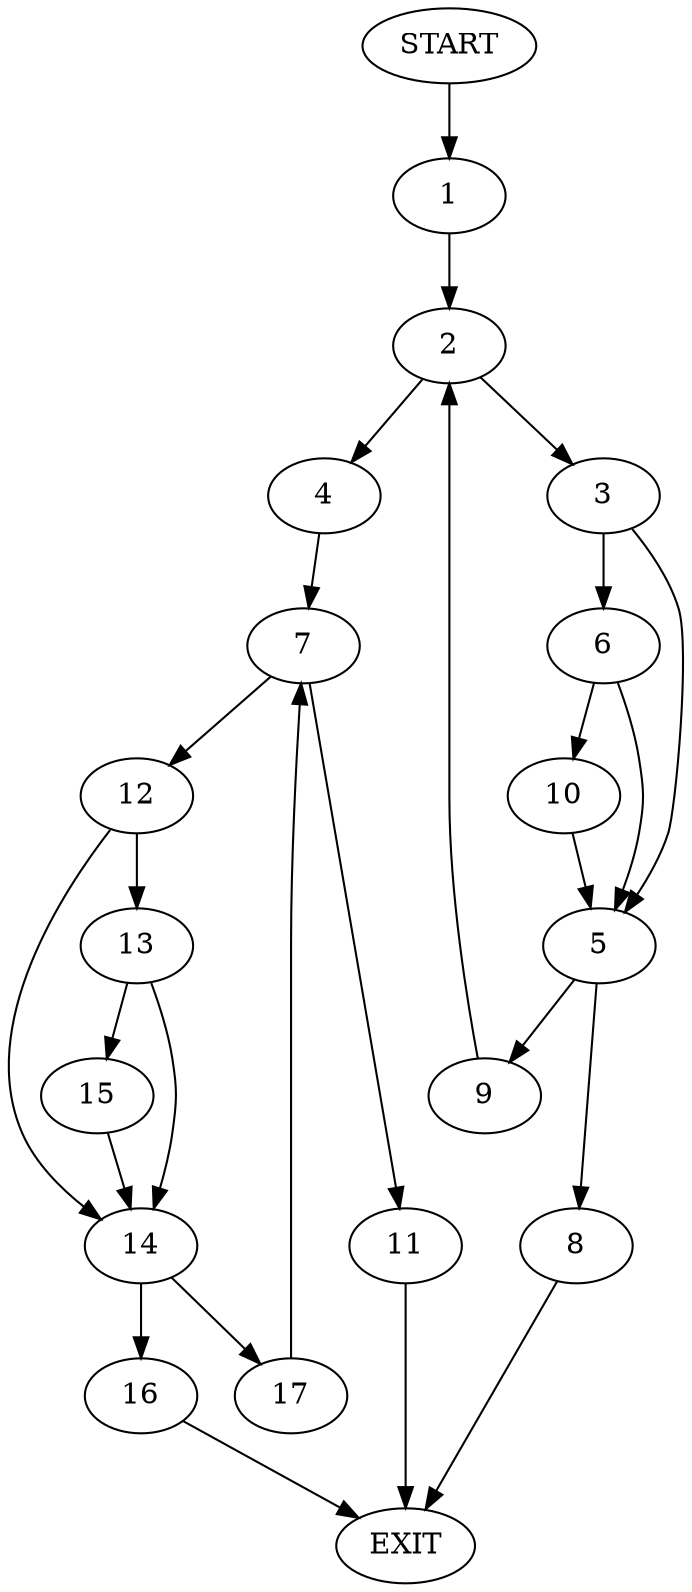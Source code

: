 digraph {
0 [label="START"]
18 [label="EXIT"]
0 -> 1
1 -> 2
2 -> 3
2 -> 4
3 -> 5
3 -> 6
4 -> 7
5 -> 8
5 -> 9
6 -> 5
6 -> 10
10 -> 5
8 -> 18
9 -> 2
7 -> 11
7 -> 12
12 -> 13
12 -> 14
11 -> 18
13 -> 15
13 -> 14
14 -> 16
14 -> 17
15 -> 14
16 -> 18
17 -> 7
}
